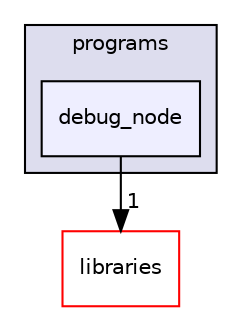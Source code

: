 digraph "programs/debug_node" {
  compound=true
  node [ fontsize="10", fontname="Helvetica"];
  edge [ labelfontsize="10", labelfontname="Helvetica"];
  subgraph clusterdir_7b0a5d1507c7f681cbfa1deb5990c6ea {
    graph [ bgcolor="#ddddee", pencolor="black", label="programs" fontname="Helvetica", fontsize="10", URL="dir_7b0a5d1507c7f681cbfa1deb5990c6ea.html"]
  dir_2fd318aedbb5cbb5035902ef79f70969 [shape=box, label="debug_node", style="filled", fillcolor="#eeeeff", pencolor="black", URL="dir_2fd318aedbb5cbb5035902ef79f70969.html"];
  }
  dir_bc0718b08fb2015b8e59c47b2805f60c [shape=box label="libraries" fillcolor="white" style="filled" color="red" URL="dir_bc0718b08fb2015b8e59c47b2805f60c.html"];
  dir_2fd318aedbb5cbb5035902ef79f70969->dir_bc0718b08fb2015b8e59c47b2805f60c [headlabel="1", labeldistance=1.5 headhref="dir_001689_000004.html"];
}

